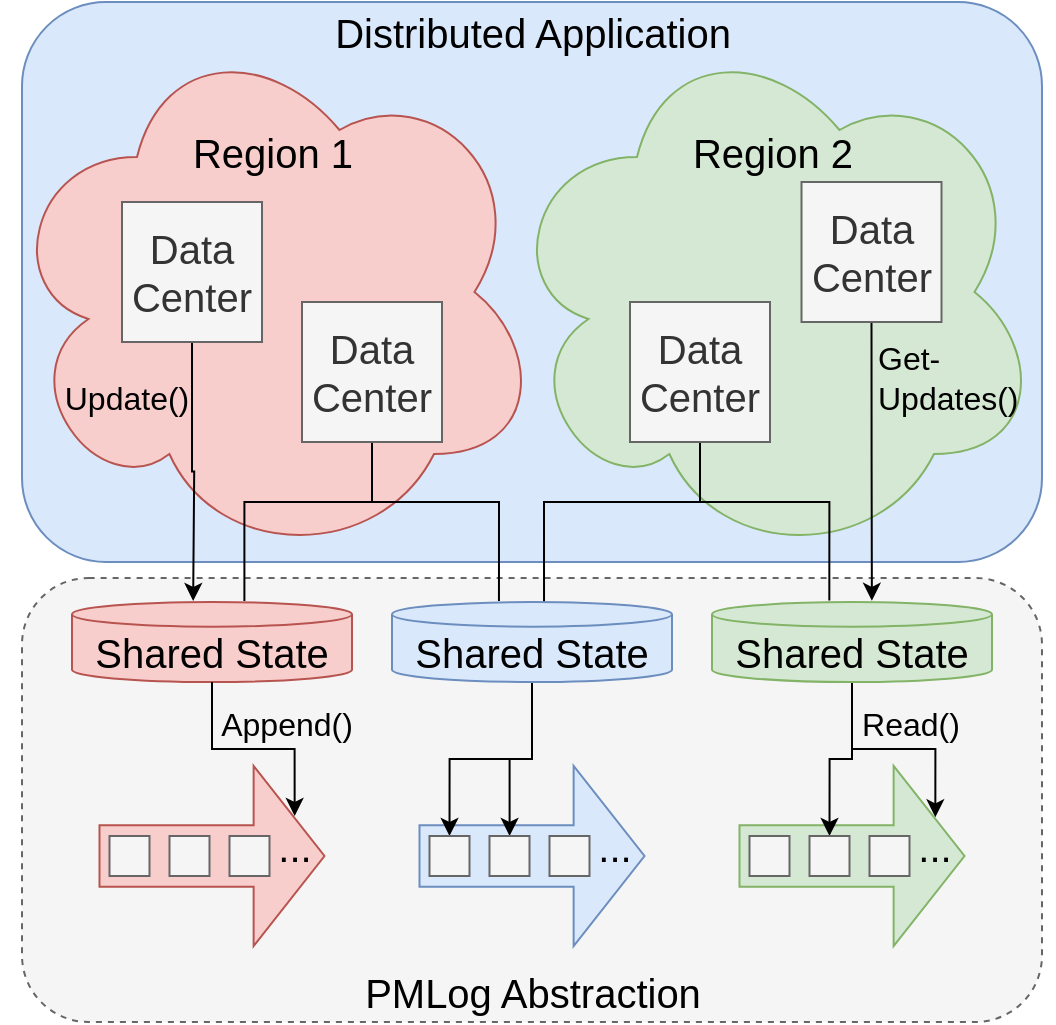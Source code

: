 <mxfile version="15.4.3" type="github">
  <diagram id="oAO2pZPT0fUoAgwEP57n" name="Page-1">
    <mxGraphModel dx="5903" dy="3154" grid="1" gridSize="10" guides="1" tooltips="1" connect="1" arrows="1" fold="1" page="1" pageScale="1" pageWidth="827" pageHeight="1169" math="0" shadow="0">
      <root>
        <mxCell id="0" />
        <mxCell id="1" parent="0" />
        <mxCell id="HYF0p5ySEpvF-ASJsfjQ-79" value="" style="rounded=1;whiteSpace=wrap;html=1;fontSize=16;fillColor=#f5f5f5;align=left;dashed=1;strokeColor=#666666;fontColor=#333333;" vertex="1" parent="1">
          <mxGeometry x="110" y="618" width="510" height="222" as="geometry" />
        </mxCell>
        <mxCell id="HYF0p5ySEpvF-ASJsfjQ-60" value="" style="shape=singleArrow;whiteSpace=wrap;html=1;arrowWidth=0.342;arrowSize=0.315;fontSize=20;fillColor=#d5e8d4;strokeColor=#82b366;" vertex="1" parent="1">
          <mxGeometry x="468.75" y="712" width="112.5" height="90" as="geometry" />
        </mxCell>
        <mxCell id="HYF0p5ySEpvF-ASJsfjQ-55" value="" style="shape=singleArrow;whiteSpace=wrap;html=1;arrowWidth=0.342;arrowSize=0.315;fontSize=20;fillColor=#f8cecc;strokeColor=#b85450;" vertex="1" parent="1">
          <mxGeometry x="148.75" y="712" width="112.5" height="90" as="geometry" />
        </mxCell>
        <mxCell id="HYF0p5ySEpvF-ASJsfjQ-34" value="" style="shape=singleArrow;whiteSpace=wrap;html=1;arrowWidth=0.342;arrowSize=0.315;fontSize=20;fillColor=#dae8fc;strokeColor=#6c8ebf;" vertex="1" parent="1">
          <mxGeometry x="308.75" y="712" width="112.5" height="90" as="geometry" />
        </mxCell>
        <mxCell id="HYF0p5ySEpvF-ASJsfjQ-19" value="" style="rounded=1;whiteSpace=wrap;html=1;fontSize=20;fillColor=#dae8fc;strokeColor=#6c8ebf;" vertex="1" parent="1">
          <mxGeometry x="110" y="330" width="510" height="280" as="geometry" />
        </mxCell>
        <mxCell id="HYF0p5ySEpvF-ASJsfjQ-12" value="" style="ellipse;shape=cloud;whiteSpace=wrap;html=1;fillColor=#f8cecc;strokeColor=#b85450;" vertex="1" parent="1">
          <mxGeometry x="100" y="340" width="270" height="270" as="geometry" />
        </mxCell>
        <mxCell id="HYF0p5ySEpvF-ASJsfjQ-24" style="edgeStyle=orthogonalEdgeStyle;rounded=0;orthogonalLoop=1;jettySize=auto;html=1;exitX=0.5;exitY=1;exitDx=0;exitDy=0;entryX=0.397;entryY=-0.01;entryDx=0;entryDy=0;entryPerimeter=0;fontSize=20;" edge="1" parent="1" source="HYF0p5ySEpvF-ASJsfjQ-13">
          <mxGeometry relative="1" as="geometry">
            <mxPoint x="195.58" y="629.5" as="targetPoint" />
          </mxGeometry>
        </mxCell>
        <mxCell id="HYF0p5ySEpvF-ASJsfjQ-13" value="&lt;font style=&quot;font-size: 20px&quot;&gt;Data&lt;br&gt;Center&lt;/font&gt;" style="whiteSpace=wrap;html=1;aspect=fixed;fillColor=#f5f5f5;strokeColor=#666666;fontColor=#333333;" vertex="1" parent="1">
          <mxGeometry x="160" y="430" width="70" height="70" as="geometry" />
        </mxCell>
        <mxCell id="HYF0p5ySEpvF-ASJsfjQ-26" style="edgeStyle=orthogonalEdgeStyle;rounded=0;orthogonalLoop=1;jettySize=auto;html=1;exitX=0.5;exitY=1;exitDx=0;exitDy=0;fontSize=20;entryX=0.58;entryY=-0.01;entryDx=0;entryDy=0;entryPerimeter=0;endArrow=none;endFill=0;" edge="1" parent="1" source="HYF0p5ySEpvF-ASJsfjQ-14">
          <mxGeometry relative="1" as="geometry">
            <mxPoint x="221.2" y="629.5" as="targetPoint" />
            <Array as="points">
              <mxPoint x="285" y="580" />
              <mxPoint x="221" y="580" />
            </Array>
          </mxGeometry>
        </mxCell>
        <mxCell id="HYF0p5ySEpvF-ASJsfjQ-53" style="edgeStyle=orthogonalEdgeStyle;rounded=0;orthogonalLoop=1;jettySize=auto;html=1;exitX=0.5;exitY=1;exitDx=0;exitDy=0;entryX=0.382;entryY=-0.012;entryDx=0;entryDy=0;entryPerimeter=0;fontSize=16;endArrow=none;endFill=0;" edge="1" parent="1" source="HYF0p5ySEpvF-ASJsfjQ-14" target="HYF0p5ySEpvF-ASJsfjQ-21">
          <mxGeometry relative="1" as="geometry">
            <Array as="points">
              <mxPoint x="285" y="580" />
              <mxPoint x="349" y="580" />
            </Array>
          </mxGeometry>
        </mxCell>
        <mxCell id="HYF0p5ySEpvF-ASJsfjQ-14" value="&lt;font style=&quot;font-size: 20px&quot;&gt;Data&lt;br&gt;Center&lt;/font&gt;" style="whiteSpace=wrap;html=1;aspect=fixed;fillColor=#f5f5f5;strokeColor=#666666;fontColor=#333333;" vertex="1" parent="1">
          <mxGeometry x="250" y="480" width="70" height="70" as="geometry" />
        </mxCell>
        <mxCell id="HYF0p5ySEpvF-ASJsfjQ-15" value="" style="ellipse;shape=cloud;whiteSpace=wrap;html=1;fillColor=#d5e8d4;strokeColor=#82b366;" vertex="1" parent="1">
          <mxGeometry x="350" y="340" width="270" height="270" as="geometry" />
        </mxCell>
        <mxCell id="HYF0p5ySEpvF-ASJsfjQ-30" style="edgeStyle=orthogonalEdgeStyle;rounded=0;orthogonalLoop=1;jettySize=auto;html=1;exitX=0.5;exitY=1;exitDx=0;exitDy=0;entryX=0.419;entryY=-0.015;entryDx=0;entryDy=0;entryPerimeter=0;fontSize=20;endArrow=none;endFill=0;" edge="1" parent="1" source="HYF0p5ySEpvF-ASJsfjQ-16">
          <mxGeometry relative="1" as="geometry">
            <mxPoint x="513.66" y="629.25" as="targetPoint" />
            <Array as="points">
              <mxPoint x="449" y="580" />
              <mxPoint x="514" y="580" />
            </Array>
          </mxGeometry>
        </mxCell>
        <mxCell id="HYF0p5ySEpvF-ASJsfjQ-54" style="edgeStyle=orthogonalEdgeStyle;rounded=0;orthogonalLoop=1;jettySize=auto;html=1;exitX=0.5;exitY=1;exitDx=0;exitDy=0;entryX=0.543;entryY=0.008;entryDx=0;entryDy=0;entryPerimeter=0;fontSize=16;endArrow=none;endFill=0;" edge="1" parent="1" source="HYF0p5ySEpvF-ASJsfjQ-16" target="HYF0p5ySEpvF-ASJsfjQ-21">
          <mxGeometry relative="1" as="geometry">
            <Array as="points">
              <mxPoint x="449" y="580" />
              <mxPoint x="371" y="580" />
            </Array>
          </mxGeometry>
        </mxCell>
        <mxCell id="HYF0p5ySEpvF-ASJsfjQ-16" value="&lt;font style=&quot;font-size: 20px&quot;&gt;Data&lt;br&gt;Center&lt;/font&gt;" style="whiteSpace=wrap;html=1;aspect=fixed;fillColor=#f5f5f5;strokeColor=#666666;fontColor=#333333;" vertex="1" parent="1">
          <mxGeometry x="414" y="480" width="70" height="70" as="geometry" />
        </mxCell>
        <mxCell id="HYF0p5ySEpvF-ASJsfjQ-28" style="edgeStyle=orthogonalEdgeStyle;rounded=0;orthogonalLoop=1;jettySize=auto;html=1;exitX=0.5;exitY=1;exitDx=0;exitDy=0;entryX=0.571;entryY=-0.012;entryDx=0;entryDy=0;entryPerimeter=0;fontSize=20;startArrow=none;startFill=0;endArrow=classic;endFill=1;" edge="1" parent="1" source="HYF0p5ySEpvF-ASJsfjQ-17">
          <mxGeometry relative="1" as="geometry">
            <mxPoint x="534.94" y="629.4" as="targetPoint" />
          </mxGeometry>
        </mxCell>
        <mxCell id="HYF0p5ySEpvF-ASJsfjQ-17" value="&lt;font style=&quot;font-size: 20px&quot;&gt;Data&lt;br&gt;Center&lt;/font&gt;" style="whiteSpace=wrap;html=1;aspect=fixed;fillColor=#f5f5f5;strokeColor=#666666;fontColor=#333333;" vertex="1" parent="1">
          <mxGeometry x="499.75" y="420" width="70" height="70" as="geometry" />
        </mxCell>
        <mxCell id="HYF0p5ySEpvF-ASJsfjQ-18" value="Distributed Application" style="text;html=1;align=center;verticalAlign=middle;resizable=0;points=[];autosize=1;strokeColor=none;fillColor=none;fontSize=20;" vertex="1" parent="1">
          <mxGeometry x="260" y="330" width="210" height="30" as="geometry" />
        </mxCell>
        <mxCell id="HYF0p5ySEpvF-ASJsfjQ-74" style="edgeStyle=orthogonalEdgeStyle;rounded=0;orthogonalLoop=1;jettySize=auto;html=1;exitX=0.5;exitY=1;exitDx=0;exitDy=0;exitPerimeter=0;entryX=0.5;entryY=0;entryDx=0;entryDy=0;fontSize=16;startArrow=none;startFill=0;endArrow=classic;endFill=1;" edge="1" parent="1" source="HYF0p5ySEpvF-ASJsfjQ-21" target="HYF0p5ySEpvF-ASJsfjQ-35">
          <mxGeometry relative="1" as="geometry" />
        </mxCell>
        <mxCell id="HYF0p5ySEpvF-ASJsfjQ-75" style="edgeStyle=orthogonalEdgeStyle;rounded=0;orthogonalLoop=1;jettySize=auto;html=1;exitX=0.5;exitY=1;exitDx=0;exitDy=0;exitPerimeter=0;fontSize=16;startArrow=none;startFill=0;endArrow=classic;endFill=1;" edge="1" parent="1" source="HYF0p5ySEpvF-ASJsfjQ-21" target="HYF0p5ySEpvF-ASJsfjQ-36">
          <mxGeometry relative="1" as="geometry" />
        </mxCell>
        <mxCell id="HYF0p5ySEpvF-ASJsfjQ-21" value="Shared State" style="shape=cylinder3;whiteSpace=wrap;html=1;boundedLbl=1;backgroundOutline=1;size=6.167;fontSize=20;fillColor=#dae8fc;strokeColor=#6c8ebf;" vertex="1" parent="1">
          <mxGeometry x="295" y="630" width="140" height="40" as="geometry" />
        </mxCell>
        <mxCell id="HYF0p5ySEpvF-ASJsfjQ-29" value="PMLog Abstraction" style="text;html=1;align=center;verticalAlign=middle;resizable=0;points=[];autosize=1;strokeColor=none;fillColor=none;fontSize=20;" vertex="1" parent="1">
          <mxGeometry x="275" y="810" width="180" height="30" as="geometry" />
        </mxCell>
        <mxCell id="HYF0p5ySEpvF-ASJsfjQ-31" value="Region 1" style="text;html=1;align=center;verticalAlign=middle;resizable=0;points=[];autosize=1;strokeColor=none;fillColor=none;fontSize=20;" vertex="1" parent="1">
          <mxGeometry x="185" y="390" width="100" height="30" as="geometry" />
        </mxCell>
        <mxCell id="HYF0p5ySEpvF-ASJsfjQ-32" value="Region 2" style="text;html=1;align=center;verticalAlign=middle;resizable=0;points=[];autosize=1;strokeColor=none;fillColor=none;fontSize=20;" vertex="1" parent="1">
          <mxGeometry x="435" y="390" width="100" height="30" as="geometry" />
        </mxCell>
        <mxCell id="HYF0p5ySEpvF-ASJsfjQ-35" value="" style="whiteSpace=wrap;html=1;aspect=fixed;fontSize=20;fillColor=#f5f5f5;strokeColor=#666666;fontColor=#333333;" vertex="1" parent="1">
          <mxGeometry x="313.75" y="747" width="20" height="20" as="geometry" />
        </mxCell>
        <mxCell id="HYF0p5ySEpvF-ASJsfjQ-36" value="" style="whiteSpace=wrap;html=1;aspect=fixed;fontSize=20;fillColor=#f5f5f5;strokeColor=#666666;fontColor=#333333;" vertex="1" parent="1">
          <mxGeometry x="343.75" y="747" width="20" height="20" as="geometry" />
        </mxCell>
        <mxCell id="HYF0p5ySEpvF-ASJsfjQ-37" value="" style="whiteSpace=wrap;html=1;aspect=fixed;fontSize=20;fillColor=#f5f5f5;strokeColor=#666666;fontColor=#333333;" vertex="1" parent="1">
          <mxGeometry x="373.75" y="747" width="20" height="20" as="geometry" />
        </mxCell>
        <mxCell id="HYF0p5ySEpvF-ASJsfjQ-40" value="..." style="text;html=1;align=center;verticalAlign=middle;resizable=0;points=[];autosize=1;strokeColor=none;fillColor=none;fontSize=20;" vertex="1" parent="1">
          <mxGeometry x="391.25" y="737" width="30" height="30" as="geometry" />
        </mxCell>
        <mxCell id="HYF0p5ySEpvF-ASJsfjQ-50" value="Shared State" style="shape=cylinder3;whiteSpace=wrap;html=1;boundedLbl=1;backgroundOutline=1;size=6.167;fontSize=20;fillColor=#f8cecc;strokeColor=#b85450;" vertex="1" parent="1">
          <mxGeometry x="135" y="630" width="140" height="40" as="geometry" />
        </mxCell>
        <mxCell id="HYF0p5ySEpvF-ASJsfjQ-77" style="edgeStyle=orthogonalEdgeStyle;rounded=0;orthogonalLoop=1;jettySize=auto;html=1;exitX=0.5;exitY=1;exitDx=0;exitDy=0;exitPerimeter=0;entryX=0.5;entryY=0;entryDx=0;entryDy=0;fontSize=16;startArrow=none;startFill=0;endArrow=classic;endFill=1;" edge="1" parent="1" source="HYF0p5ySEpvF-ASJsfjQ-51" target="HYF0p5ySEpvF-ASJsfjQ-62">
          <mxGeometry relative="1" as="geometry" />
        </mxCell>
        <mxCell id="HYF0p5ySEpvF-ASJsfjQ-78" style="edgeStyle=orthogonalEdgeStyle;rounded=0;orthogonalLoop=1;jettySize=auto;html=1;exitX=0.5;exitY=1;exitDx=0;exitDy=0;exitPerimeter=0;entryX=0.514;entryY=0.022;entryDx=0;entryDy=0;entryPerimeter=0;fontSize=16;startArrow=none;startFill=0;endArrow=classic;endFill=1;" edge="1" parent="1" source="HYF0p5ySEpvF-ASJsfjQ-51" target="HYF0p5ySEpvF-ASJsfjQ-64">
          <mxGeometry relative="1" as="geometry" />
        </mxCell>
        <mxCell id="HYF0p5ySEpvF-ASJsfjQ-51" value="Shared State" style="shape=cylinder3;whiteSpace=wrap;html=1;boundedLbl=1;backgroundOutline=1;size=6.167;fontSize=20;fillColor=#d5e8d4;strokeColor=#82b366;" vertex="1" parent="1">
          <mxGeometry x="455" y="630" width="140" height="40" as="geometry" />
        </mxCell>
        <mxCell id="HYF0p5ySEpvF-ASJsfjQ-56" value="" style="whiteSpace=wrap;html=1;aspect=fixed;fontSize=20;fillColor=#f5f5f5;strokeColor=#666666;fontColor=#333333;" vertex="1" parent="1">
          <mxGeometry x="153.75" y="747" width="20" height="20" as="geometry" />
        </mxCell>
        <mxCell id="HYF0p5ySEpvF-ASJsfjQ-57" value="" style="whiteSpace=wrap;html=1;aspect=fixed;fontSize=20;fillColor=#f5f5f5;strokeColor=#666666;fontColor=#333333;" vertex="1" parent="1">
          <mxGeometry x="183.75" y="747" width="20" height="20" as="geometry" />
        </mxCell>
        <mxCell id="HYF0p5ySEpvF-ASJsfjQ-58" value="" style="whiteSpace=wrap;html=1;aspect=fixed;fontSize=20;fillColor=#f5f5f5;strokeColor=#666666;fontColor=#333333;" vertex="1" parent="1">
          <mxGeometry x="213.75" y="747" width="20" height="20" as="geometry" />
        </mxCell>
        <mxCell id="HYF0p5ySEpvF-ASJsfjQ-59" value="..." style="text;html=1;align=center;verticalAlign=middle;resizable=0;points=[];autosize=1;strokeColor=none;fillColor=none;fontSize=20;" vertex="1" parent="1">
          <mxGeometry x="231.25" y="737" width="30" height="30" as="geometry" />
        </mxCell>
        <mxCell id="HYF0p5ySEpvF-ASJsfjQ-61" value="" style="whiteSpace=wrap;html=1;aspect=fixed;fontSize=20;fillColor=#f5f5f5;strokeColor=#666666;fontColor=#333333;" vertex="1" parent="1">
          <mxGeometry x="473.75" y="747" width="20" height="20" as="geometry" />
        </mxCell>
        <mxCell id="HYF0p5ySEpvF-ASJsfjQ-62" value="" style="whiteSpace=wrap;html=1;aspect=fixed;fontSize=20;fillColor=#f5f5f5;strokeColor=#666666;fontColor=#333333;" vertex="1" parent="1">
          <mxGeometry x="503.75" y="747" width="20" height="20" as="geometry" />
        </mxCell>
        <mxCell id="HYF0p5ySEpvF-ASJsfjQ-63" value="" style="whiteSpace=wrap;html=1;aspect=fixed;fontSize=20;fillColor=#f5f5f5;strokeColor=#666666;fontColor=#333333;" vertex="1" parent="1">
          <mxGeometry x="533.75" y="747" width="20" height="20" as="geometry" />
        </mxCell>
        <mxCell id="HYF0p5ySEpvF-ASJsfjQ-64" value="..." style="text;html=1;align=center;verticalAlign=middle;resizable=0;points=[];autosize=1;strokeColor=none;fillColor=none;fontSize=20;" vertex="1" parent="1">
          <mxGeometry x="551.25" y="737" width="30" height="30" as="geometry" />
        </mxCell>
        <mxCell id="HYF0p5ySEpvF-ASJsfjQ-65" value="Update()" style="text;html=1;align=center;verticalAlign=middle;resizable=0;points=[];autosize=1;strokeColor=none;fillColor=none;fontSize=16;" vertex="1" parent="1">
          <mxGeometry x="121.75" y="518" width="80" height="20" as="geometry" />
        </mxCell>
        <mxCell id="HYF0p5ySEpvF-ASJsfjQ-66" value="Get-&lt;br&gt;Updates()" style="text;html=1;align=left;verticalAlign=middle;resizable=0;points=[];autosize=1;strokeColor=none;fillColor=none;fontSize=16;" vertex="1" parent="1">
          <mxGeometry x="535.75" y="498" width="90" height="40" as="geometry" />
        </mxCell>
        <mxCell id="HYF0p5ySEpvF-ASJsfjQ-70" value="" style="endArrow=classic;html=1;rounded=0;fontSize=16;edgeStyle=orthogonalEdgeStyle;exitX=0.5;exitY=1;exitDx=0;exitDy=0;exitPerimeter=0;entryX=0.503;entryY=0;entryDx=0;entryDy=0;entryPerimeter=0;" edge="1" parent="1" source="HYF0p5ySEpvF-ASJsfjQ-50" target="HYF0p5ySEpvF-ASJsfjQ-59">
          <mxGeometry width="50" height="50" relative="1" as="geometry">
            <mxPoint x="270" y="710" as="sourcePoint" />
            <mxPoint x="320" y="660" as="targetPoint" />
          </mxGeometry>
        </mxCell>
        <mxCell id="HYF0p5ySEpvF-ASJsfjQ-71" value="Append()" style="text;html=1;align=center;verticalAlign=middle;resizable=0;points=[];autosize=1;strokeColor=none;fillColor=none;fontSize=16;" vertex="1" parent="1">
          <mxGeometry x="201.75" y="681" width="80" height="20" as="geometry" />
        </mxCell>
        <mxCell id="HYF0p5ySEpvF-ASJsfjQ-76" value="Read()" style="text;html=1;align=center;verticalAlign=middle;resizable=0;points=[];autosize=1;strokeColor=none;fillColor=none;fontSize=16;" vertex="1" parent="1">
          <mxGeometry x="523.75" y="681" width="60" height="20" as="geometry" />
        </mxCell>
      </root>
    </mxGraphModel>
  </diagram>
</mxfile>
